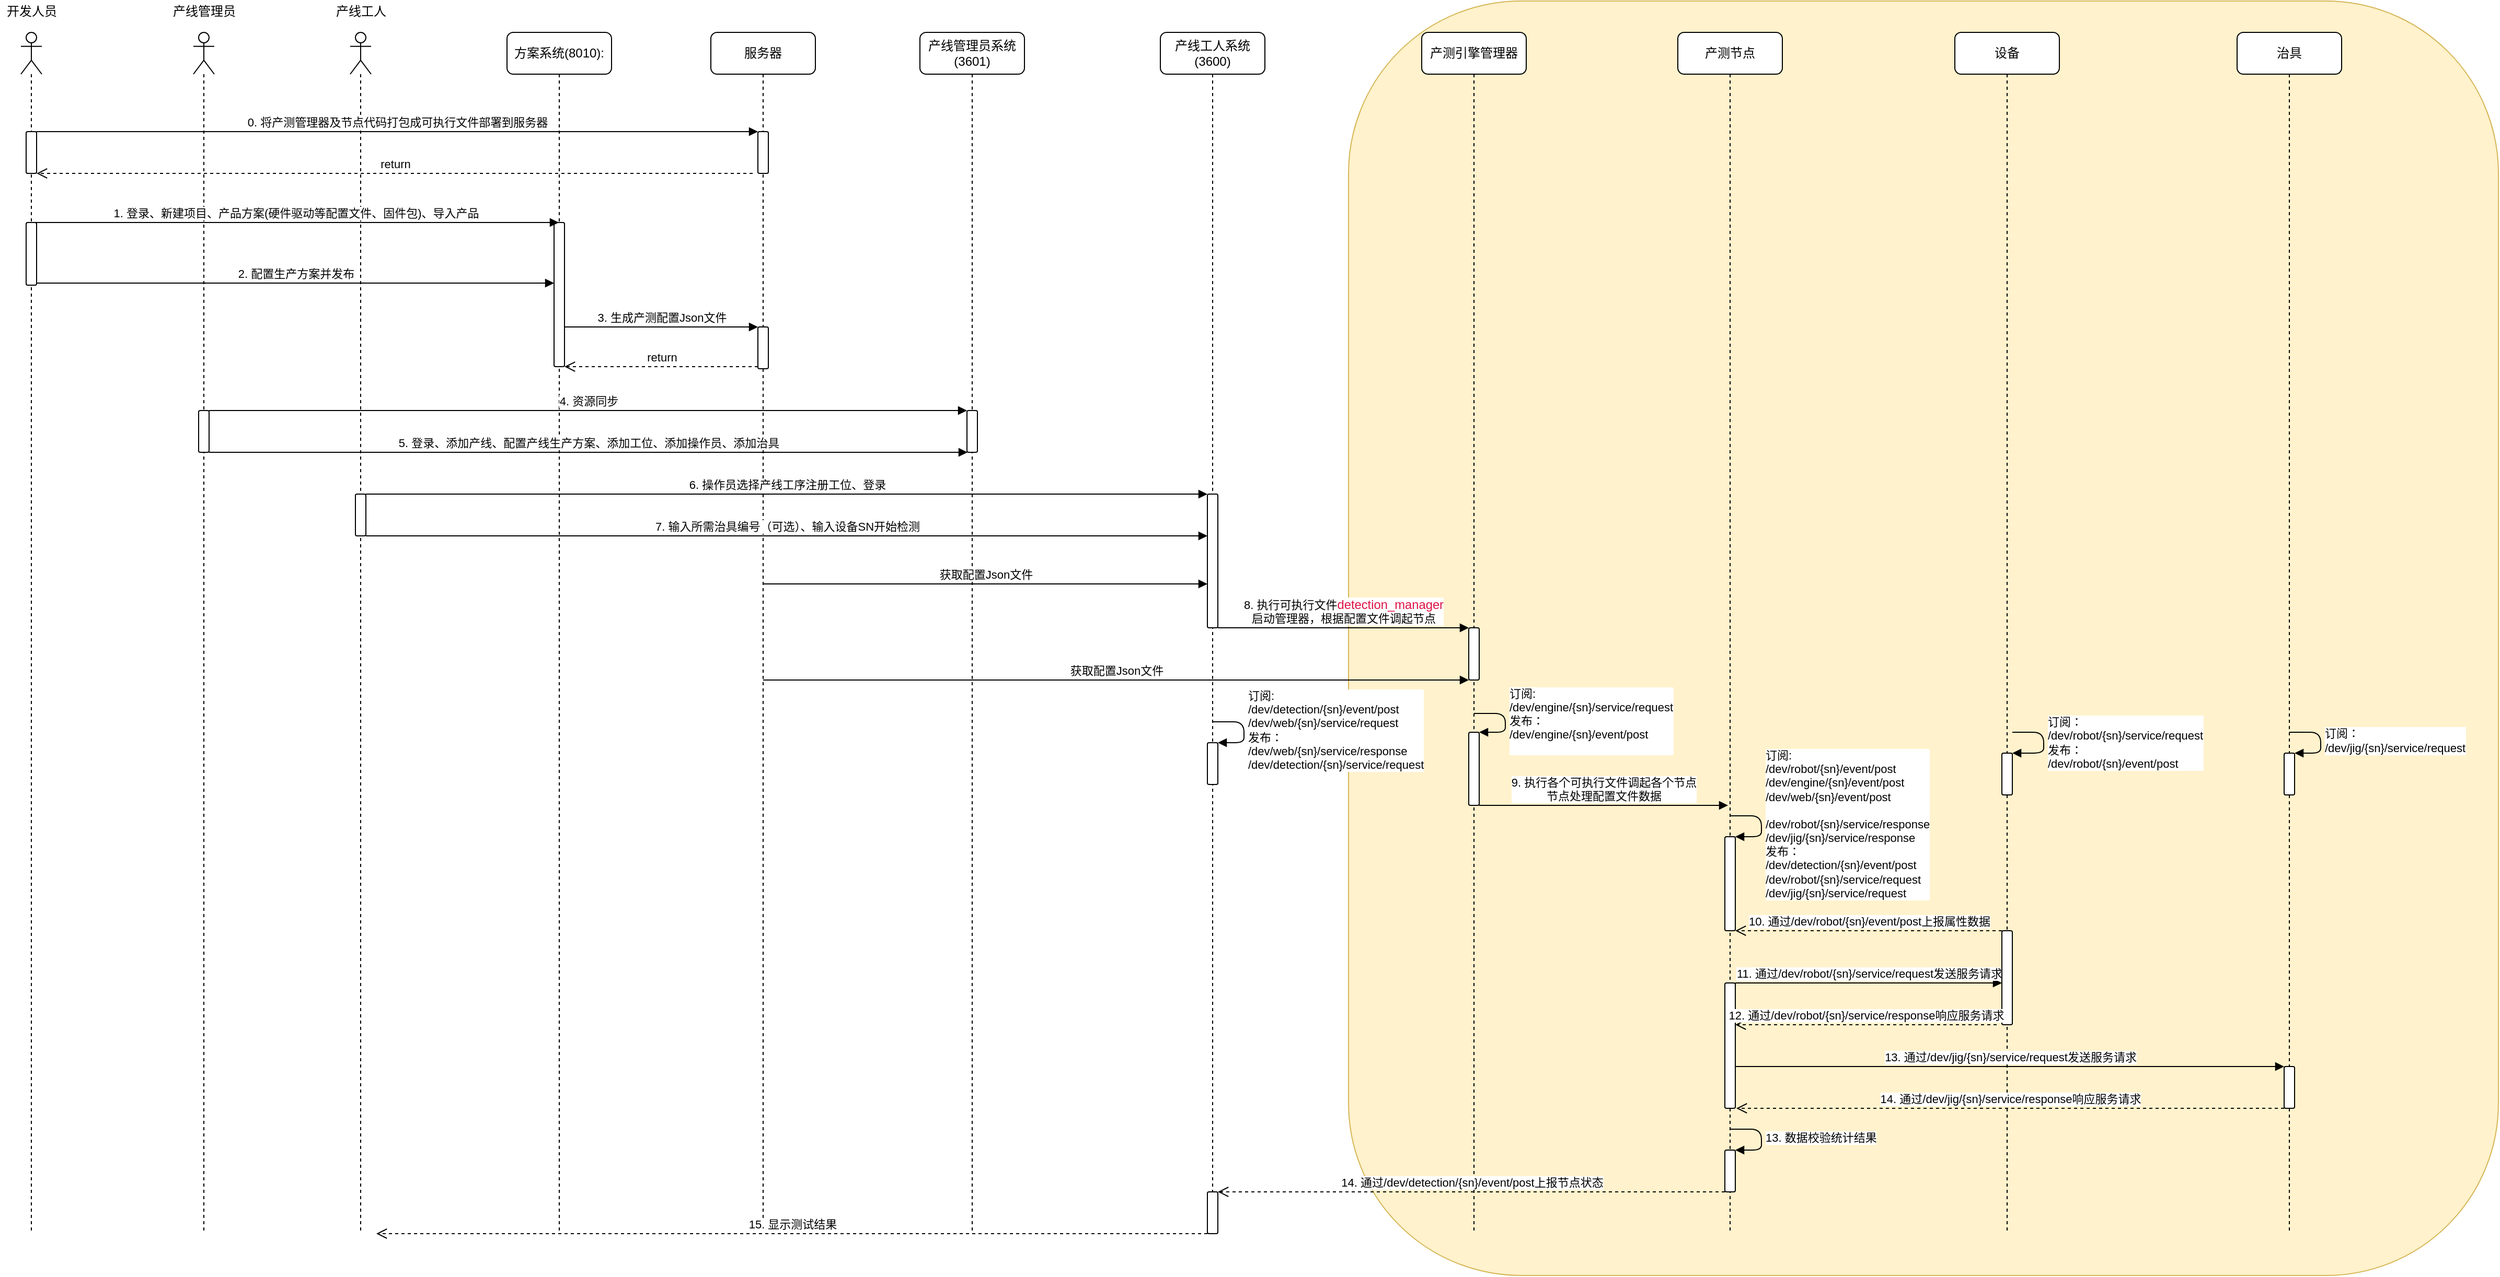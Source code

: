 <mxfile>
    <diagram id="YkLL2XfdqUy7iR5e5vpu" name="第 1 页">
        <mxGraphModel dx="2252" dy="1600" grid="1" gridSize="10" guides="1" tooltips="1" connect="1" arrows="1" fold="1" page="1" pageScale="1" pageWidth="3300" pageHeight="4681" math="0" shadow="0">
            <root>
                <mxCell id="0"/>
                <mxCell id="1" parent="0"/>
                <mxCell id="79" value="" style="whiteSpace=wrap;html=1;fillColor=#fff2cc;strokeColor=#d6b656;rounded=1;" vertex="1" parent="1">
                    <mxGeometry x="1320" y="20" width="1100" height="1220" as="geometry"/>
                </mxCell>
                <mxCell id="7" value="方案系统(8010):" style="shape=umlLifeline;perimeter=lifelinePerimeter;whiteSpace=wrap;html=1;container=1;collapsible=0;recursiveResize=0;outlineConnect=0;rounded=1;" vertex="1" parent="1">
                    <mxGeometry x="515" y="50" width="100" height="1150" as="geometry"/>
                </mxCell>
                <mxCell id="26" value="" style="html=1;points=[];perimeter=orthogonalPerimeter;rounded=1;" vertex="1" parent="7">
                    <mxGeometry x="45" y="182" width="10" height="138" as="geometry"/>
                </mxCell>
                <mxCell id="8" value="" style="shape=umlLifeline;participant=umlActor;perimeter=lifelinePerimeter;whiteSpace=wrap;html=1;container=1;collapsible=0;recursiveResize=0;verticalAlign=top;spacingTop=36;outlineConnect=0;rounded=1;" vertex="1" parent="1">
                    <mxGeometry x="215" y="50" width="20" height="1150" as="geometry"/>
                </mxCell>
                <mxCell id="32" value="" style="html=1;points=[];perimeter=orthogonalPerimeter;rounded=1;" vertex="1" parent="8">
                    <mxGeometry x="5" y="362" width="10" height="40" as="geometry"/>
                </mxCell>
                <mxCell id="9" value="产线管理员" style="text;html=1;align=center;verticalAlign=middle;resizable=0;points=[];autosize=1;strokeColor=none;rounded=1;" vertex="1" parent="1">
                    <mxGeometry x="185" y="20" width="80" height="20" as="geometry"/>
                </mxCell>
                <mxCell id="10" value="" style="shape=umlLifeline;participant=umlActor;perimeter=lifelinePerimeter;whiteSpace=wrap;html=1;container=1;collapsible=0;recursiveResize=0;verticalAlign=top;spacingTop=36;outlineConnect=0;rounded=1;" vertex="1" parent="1">
                    <mxGeometry x="365" y="50" width="20" height="1150" as="geometry"/>
                </mxCell>
                <mxCell id="36" value="" style="html=1;points=[];perimeter=orthogonalPerimeter;rounded=1;" vertex="1" parent="10">
                    <mxGeometry x="5" y="442" width="10" height="40" as="geometry"/>
                </mxCell>
                <mxCell id="11" value="产线工人" style="text;html=1;align=center;verticalAlign=middle;resizable=0;points=[];autosize=1;strokeColor=none;rounded=1;" vertex="1" parent="1">
                    <mxGeometry x="345" y="20" width="60" height="20" as="geometry"/>
                </mxCell>
                <mxCell id="12" value="产线管理员系统(3601)" style="shape=umlLifeline;perimeter=lifelinePerimeter;whiteSpace=wrap;html=1;container=1;collapsible=0;recursiveResize=0;outlineConnect=0;rounded=1;" vertex="1" parent="1">
                    <mxGeometry x="910" y="50" width="100" height="1150" as="geometry"/>
                </mxCell>
                <mxCell id="34" value="" style="html=1;points=[];perimeter=orthogonalPerimeter;rounded=1;" vertex="1" parent="12">
                    <mxGeometry x="45" y="362" width="10" height="40" as="geometry"/>
                </mxCell>
                <mxCell id="13" value="产线工人系统(3600)" style="shape=umlLifeline;perimeter=lifelinePerimeter;whiteSpace=wrap;html=1;container=1;collapsible=0;recursiveResize=0;outlineConnect=0;rounded=1;" vertex="1" parent="1">
                    <mxGeometry x="1140" y="50" width="100" height="1110" as="geometry"/>
                </mxCell>
                <mxCell id="38" value="" style="html=1;points=[];perimeter=orthogonalPerimeter;rounded=1;" vertex="1" parent="13">
                    <mxGeometry x="45" y="442" width="10" height="128" as="geometry"/>
                </mxCell>
                <mxCell id="42" value="" style="html=1;points=[];perimeter=orthogonalPerimeter;rounded=1;" vertex="1" parent="13">
                    <mxGeometry x="45" y="680" width="10" height="40" as="geometry"/>
                </mxCell>
                <mxCell id="43" value="&lt;div&gt;订阅:&lt;/div&gt;&lt;div&gt;/dev/detection/{sn}/event/post&lt;/div&gt;&lt;div&gt;/dev/web/{sn}/service/request&lt;/div&gt;&lt;div&gt;发布：&lt;/div&gt;&lt;div&gt;/dev/web/{sn}/service/response&lt;/div&gt;&lt;div&gt;/dev/detection/{sn}/service/request&lt;br&gt;&lt;/div&gt;" style="edgeStyle=orthogonalEdgeStyle;html=1;align=left;spacingLeft=2;endArrow=block;entryX=1;entryY=0;" edge="1" target="42" parent="13">
                    <mxGeometry relative="1" as="geometry">
                        <mxPoint x="50" y="660" as="sourcePoint"/>
                        <Array as="points">
                            <mxPoint x="80" y="660"/>
                        </Array>
                    </mxGeometry>
                </mxCell>
                <mxCell id="14" value="产测引擎管理器" style="shape=umlLifeline;perimeter=lifelinePerimeter;whiteSpace=wrap;html=1;container=1;collapsible=0;recursiveResize=0;outlineConnect=0;rounded=1;" vertex="1" parent="1">
                    <mxGeometry x="1390" y="50" width="100" height="1150" as="geometry"/>
                </mxCell>
                <mxCell id="41" value="" style="html=1;points=[];perimeter=orthogonalPerimeter;rounded=1;" vertex="1" parent="14">
                    <mxGeometry x="45" y="570" width="10" height="50" as="geometry"/>
                </mxCell>
                <mxCell id="54" value="" style="html=1;points=[];perimeter=orthogonalPerimeter;rounded=1;" vertex="1" parent="14">
                    <mxGeometry x="45" y="670" width="10" height="70" as="geometry"/>
                </mxCell>
                <mxCell id="55" value="&lt;div&gt;订阅:&lt;/div&gt;&lt;div&gt;/dev/engine/{sn}/service/request&lt;br&gt;&lt;/div&gt;&lt;div&gt;发布：&lt;/div&gt;&lt;div&gt;/dev/engine/{sn}/event/post&lt;/div&gt;&lt;div&gt;&lt;br&gt;&lt;/div&gt;" style="edgeStyle=orthogonalEdgeStyle;html=1;align=left;spacingLeft=2;endArrow=block;entryX=1;entryY=0;" edge="1" target="54" parent="14">
                    <mxGeometry relative="1" as="geometry">
                        <mxPoint x="50" y="652" as="sourcePoint"/>
                        <Array as="points">
                            <mxPoint x="80" y="652"/>
                        </Array>
                    </mxGeometry>
                </mxCell>
                <mxCell id="15" value="产测节点" style="shape=umlLifeline;perimeter=lifelinePerimeter;whiteSpace=wrap;html=1;container=1;collapsible=0;recursiveResize=0;outlineConnect=0;rounded=1;" vertex="1" parent="1">
                    <mxGeometry x="1635" y="50" width="100" height="1150" as="geometry"/>
                </mxCell>
                <mxCell id="63" value="11. 通过&lt;span style=&quot;text-align: left&quot;&gt;/dev/robot/{sn}/service/request发送服务请求&lt;/span&gt;" style="html=1;verticalAlign=bottom;endArrow=block;" edge="1" parent="15" source="64">
                    <mxGeometry width="80" relative="1" as="geometry">
                        <mxPoint x="60" y="910" as="sourcePoint"/>
                        <mxPoint x="310" y="910" as="targetPoint"/>
                    </mxGeometry>
                </mxCell>
                <mxCell id="64" value="" style="html=1;points=[];perimeter=orthogonalPerimeter;rounded=1;" vertex="1" parent="15">
                    <mxGeometry x="45" y="910" width="10" height="120" as="geometry"/>
                </mxCell>
                <mxCell id="66" value="" style="html=1;points=[];perimeter=orthogonalPerimeter;rounded=1;" vertex="1" parent="15">
                    <mxGeometry x="45" y="1070" width="10" height="40" as="geometry"/>
                </mxCell>
                <mxCell id="67" value="13. 数据校验统计结果" style="edgeStyle=orthogonalEdgeStyle;html=1;align=left;spacingLeft=2;endArrow=block;entryX=1;entryY=0;" edge="1" target="66" parent="15">
                    <mxGeometry relative="1" as="geometry">
                        <mxPoint x="50" y="1050" as="sourcePoint"/>
                        <Array as="points">
                            <mxPoint x="80" y="1050"/>
                        </Array>
                    </mxGeometry>
                </mxCell>
                <mxCell id="16" value="设备" style="shape=umlLifeline;perimeter=lifelinePerimeter;whiteSpace=wrap;html=1;container=1;collapsible=0;recursiveResize=0;outlineConnect=0;rounded=1;" vertex="1" parent="1">
                    <mxGeometry x="1900" y="50" width="100" height="1150" as="geometry"/>
                </mxCell>
                <mxCell id="74" value="" style="html=1;points=[];perimeter=orthogonalPerimeter;rounded=1;" vertex="1" parent="16">
                    <mxGeometry x="45" y="690" width="10" height="40" as="geometry"/>
                </mxCell>
                <mxCell id="75" value="订阅：&lt;br&gt;/dev/robot/{sn}/service/request&lt;br&gt;发布：&lt;br&gt;/dev/robot/{sn}/event/post" style="edgeStyle=orthogonalEdgeStyle;html=1;align=left;spacingLeft=2;endArrow=block;entryX=1;entryY=0;" edge="1" target="74" parent="16">
                    <mxGeometry relative="1" as="geometry">
                        <mxPoint x="55" y="670" as="sourcePoint"/>
                        <Array as="points">
                            <mxPoint x="85" y="670"/>
                        </Array>
                    </mxGeometry>
                </mxCell>
                <mxCell id="18" value="" style="shape=umlLifeline;participant=umlActor;perimeter=lifelinePerimeter;whiteSpace=wrap;html=1;container=1;collapsible=0;recursiveResize=0;verticalAlign=top;spacingTop=36;outlineConnect=0;rounded=1;" vertex="1" parent="1">
                    <mxGeometry x="50" y="50" width="20" height="1150" as="geometry"/>
                </mxCell>
                <mxCell id="24" value="1. 登录、新建项目、产品方案(硬件驱动等配置文件、固件包)、导入产品" style="html=1;verticalAlign=bottom;endArrow=block;" edge="1" parent="18">
                    <mxGeometry width="80" relative="1" as="geometry">
                        <mxPoint x="10" y="182" as="sourcePoint"/>
                        <mxPoint x="514.5" y="182" as="targetPoint"/>
                    </mxGeometry>
                </mxCell>
                <mxCell id="19" value="开发人员" style="text;html=1;align=center;verticalAlign=middle;resizable=0;points=[];autosize=1;strokeColor=none;rounded=1;" vertex="1" parent="1">
                    <mxGeometry x="30" y="20" width="60" height="20" as="geometry"/>
                </mxCell>
                <mxCell id="25" value="2. 配置生产方案并发布" style="html=1;verticalAlign=bottom;endArrow=block;" edge="1" parent="1" target="26">
                    <mxGeometry width="80" relative="1" as="geometry">
                        <mxPoint x="65" y="290" as="sourcePoint"/>
                        <mxPoint x="545" y="290" as="targetPoint"/>
                    </mxGeometry>
                </mxCell>
                <mxCell id="27" value="服务器" style="shape=umlLifeline;perimeter=lifelinePerimeter;whiteSpace=wrap;html=1;container=1;collapsible=0;recursiveResize=0;outlineConnect=0;rounded=1;" vertex="1" parent="1">
                    <mxGeometry x="710" y="50" width="100" height="1150" as="geometry"/>
                </mxCell>
                <mxCell id="29" value="" style="html=1;points=[];perimeter=orthogonalPerimeter;rounded=1;" vertex="1" parent="27">
                    <mxGeometry x="45" y="282" width="10" height="40" as="geometry"/>
                </mxCell>
                <mxCell id="48" value="" style="html=1;points=[];perimeter=orthogonalPerimeter;rounded=1;" vertex="1" parent="27">
                    <mxGeometry x="45" y="95" width="10" height="40" as="geometry"/>
                </mxCell>
                <mxCell id="59" value="获取配置Json文件" style="html=1;verticalAlign=bottom;endArrow=block;" edge="1" parent="27" source="27">
                    <mxGeometry width="80" relative="1" as="geometry">
                        <mxPoint x="105" y="528" as="sourcePoint"/>
                        <mxPoint x="475" y="528" as="targetPoint"/>
                    </mxGeometry>
                </mxCell>
                <mxCell id="28" value="3. 生成产测配置Json文件" style="html=1;verticalAlign=bottom;endArrow=block;" edge="1" parent="1" target="29">
                    <mxGeometry width="80" relative="1" as="geometry">
                        <mxPoint x="570" y="332" as="sourcePoint"/>
                        <mxPoint x="750" y="332" as="targetPoint"/>
                        <Array as="points">
                            <mxPoint x="670" y="332"/>
                        </Array>
                    </mxGeometry>
                </mxCell>
                <mxCell id="30" value="return" style="html=1;verticalAlign=bottom;endArrow=open;dashed=1;endSize=8;entryX=1;entryY=1;entryDx=0;entryDy=0;entryPerimeter=0;" edge="1" parent="1" source="29" target="26">
                    <mxGeometry relative="1" as="geometry">
                        <mxPoint x="730" y="412" as="sourcePoint"/>
                        <mxPoint x="600" y="412" as="targetPoint"/>
                    </mxGeometry>
                </mxCell>
                <mxCell id="31" value="" style="html=1;points=[];perimeter=orthogonalPerimeter;rounded=1;" vertex="1" parent="1">
                    <mxGeometry x="55" y="232" width="10" height="60" as="geometry"/>
                </mxCell>
                <mxCell id="33" value="4. 资源同步" style="html=1;verticalAlign=bottom;endArrow=block;" edge="1" parent="1" target="34">
                    <mxGeometry width="80" relative="1" as="geometry">
                        <mxPoint x="230" y="412" as="sourcePoint"/>
                        <mxPoint x="950" y="412" as="targetPoint"/>
                    </mxGeometry>
                </mxCell>
                <mxCell id="35" value="5. 登录、添加产线、配置产线生产方案、添加工位、添加操作员、添加治具" style="html=1;verticalAlign=bottom;endArrow=block;" edge="1" parent="1">
                    <mxGeometry width="80" relative="1" as="geometry">
                        <mxPoint x="230" y="452" as="sourcePoint"/>
                        <mxPoint x="955.517" y="452" as="targetPoint"/>
                    </mxGeometry>
                </mxCell>
                <mxCell id="37" value="6. 操作员选择产线工序注册工位、登录" style="html=1;verticalAlign=bottom;endArrow=block;" edge="1" parent="1" target="38">
                    <mxGeometry width="80" relative="1" as="geometry">
                        <mxPoint x="380" y="492" as="sourcePoint"/>
                        <mxPoint x="1170" y="492" as="targetPoint"/>
                    </mxGeometry>
                </mxCell>
                <mxCell id="39" value="7. 输入所需治具编号（可选）、输入设备SN开始检测" style="html=1;verticalAlign=bottom;endArrow=block;" edge="1" parent="1" target="38">
                    <mxGeometry width="80" relative="1" as="geometry">
                        <mxPoint x="380" y="532" as="sourcePoint"/>
                        <mxPoint x="1160" y="532" as="targetPoint"/>
                    </mxGeometry>
                </mxCell>
                <mxCell id="40" value="8. 执行可执行文件&lt;span style=&quot;color: rgb(221 , 17 , 68) ; background-color: transparent ; font-family: , &amp;#34;consolas&amp;#34; , &amp;#34;liberation mono&amp;#34; , &amp;#34;menlo&amp;#34; , &amp;#34;courier&amp;#34; , monospace , sans-serif ; font-size: 11.9px&quot;&gt;detection_manager&lt;br&gt;&lt;/span&gt;启动管理器，根据配置文件调起节点" style="html=1;verticalAlign=bottom;endArrow=block;" edge="1" parent="1" source="38" target="41">
                    <mxGeometry width="80" relative="1" as="geometry">
                        <mxPoint x="1250" y="692" as="sourcePoint"/>
                        <mxPoint x="1275" y="572" as="targetPoint"/>
                    </mxGeometry>
                </mxCell>
                <mxCell id="45" value="" style="html=1;points=[];perimeter=orthogonalPerimeter;rounded=1;" vertex="1" parent="1">
                    <mxGeometry x="55" y="145" width="10" height="40" as="geometry"/>
                </mxCell>
                <mxCell id="46" value="0. 将产测管理器及节点代码打包成可执行文件部署到服务器" style="html=1;verticalAlign=bottom;endArrow=block;" edge="1" parent="1" source="45">
                    <mxGeometry width="80" relative="1" as="geometry">
                        <mxPoint x="120" y="145" as="sourcePoint"/>
                        <mxPoint x="755" y="145" as="targetPoint"/>
                        <Array as="points">
                            <mxPoint x="270" y="145"/>
                            <mxPoint x="600" y="145"/>
                        </Array>
                    </mxGeometry>
                </mxCell>
                <mxCell id="49" value="return" style="html=1;verticalAlign=bottom;endArrow=open;dashed=1;endSize=8;" edge="1" parent="1" target="45">
                    <mxGeometry relative="1" as="geometry">
                        <mxPoint x="750" y="185" as="sourcePoint"/>
                        <mxPoint x="70" y="185" as="targetPoint"/>
                        <Array as="points">
                            <mxPoint x="270" y="185"/>
                        </Array>
                    </mxGeometry>
                </mxCell>
                <mxCell id="52" value="" style="html=1;points=[];perimeter=orthogonalPerimeter;rounded=1;" vertex="1" parent="1">
                    <mxGeometry x="1680" y="820" width="10" height="90" as="geometry"/>
                </mxCell>
                <mxCell id="53" value="&lt;div&gt;订阅:&lt;/div&gt;&lt;div&gt;/dev/robot/{sn}/event/post&lt;/div&gt;&lt;div&gt;/dev/engine/{sn}/event/post&lt;/div&gt;&lt;div&gt;/dev/web/{sn}/event/post&lt;br&gt;&lt;/div&gt;&lt;div&gt;&lt;br&gt;&lt;/div&gt;&lt;div&gt;&lt;div&gt;/dev/robot/{sn}/service/response&lt;/div&gt;&lt;div&gt;/dev/jig/{sn}/service/response&lt;/div&gt;&lt;/div&gt;&lt;div&gt;发布：&lt;/div&gt;&lt;div&gt;/dev/detection/{sn}/event/post&lt;br&gt;&lt;/div&gt;&lt;div&gt;/dev/robot/{sn}/service/request&lt;/div&gt;&lt;div&gt;/dev/jig/{sn}/service/request&lt;/div&gt;" style="edgeStyle=orthogonalEdgeStyle;html=1;align=left;spacingLeft=2;endArrow=block;entryX=1;entryY=0;" edge="1" target="52" parent="1">
                    <mxGeometry relative="1" as="geometry">
                        <mxPoint x="1685" y="800" as="sourcePoint"/>
                        <Array as="points">
                            <mxPoint x="1715" y="800"/>
                        </Array>
                    </mxGeometry>
                </mxCell>
                <mxCell id="56" value="9. 执行各个可执行文件调起各个节点&lt;br&gt;节点处理配置文件数据" style="html=1;verticalAlign=bottom;endArrow=block;" edge="1" parent="1" source="54">
                    <mxGeometry width="80" relative="1" as="geometry">
                        <mxPoint x="1478" y="790" as="sourcePoint"/>
                        <mxPoint x="1683" y="790" as="targetPoint"/>
                    </mxGeometry>
                </mxCell>
                <mxCell id="58" value="获取配置Json文件" style="html=1;verticalAlign=bottom;endArrow=block;" edge="1" parent="1" source="27">
                    <mxGeometry width="80" relative="1" as="geometry">
                        <mxPoint x="815" y="670" as="sourcePoint"/>
                        <mxPoint x="1435" y="670" as="targetPoint"/>
                        <Array as="points">
                            <mxPoint x="915" y="670"/>
                        </Array>
                    </mxGeometry>
                </mxCell>
                <mxCell id="60" value="" style="html=1;points=[];perimeter=orthogonalPerimeter;rounded=1;" vertex="1" parent="1">
                    <mxGeometry x="1185" y="1160" width="10" height="40" as="geometry"/>
                </mxCell>
                <mxCell id="61" value="" style="html=1;points=[];perimeter=orthogonalPerimeter;rounded=1;" vertex="1" parent="1">
                    <mxGeometry x="1945" y="910" width="10" height="90" as="geometry"/>
                </mxCell>
                <mxCell id="62" value="&lt;span style=&quot;text-align: left&quot;&gt;10. 通过/dev/robot/{sn}/event/post&lt;/span&gt;上报属性数据" style="html=1;verticalAlign=bottom;endArrow=open;dashed=1;endSize=8;" edge="1" parent="1" source="61" target="52">
                    <mxGeometry relative="1" as="geometry">
                        <mxPoint x="1930" y="920" as="sourcePoint"/>
                        <mxPoint x="1850" y="920" as="targetPoint"/>
                    </mxGeometry>
                </mxCell>
                <mxCell id="65" value="12. 通过&lt;span style=&quot;text-align: left&quot;&gt;/dev/robot/{sn}/service/response响应服务请求&lt;/span&gt;" style="html=1;verticalAlign=bottom;endArrow=open;dashed=1;endSize=8;" edge="1" parent="1" target="64">
                    <mxGeometry relative="1" as="geometry">
                        <mxPoint x="1940" y="1000" as="sourcePoint"/>
                        <mxPoint x="1860" y="1000" as="targetPoint"/>
                    </mxGeometry>
                </mxCell>
                <mxCell id="68" value="14. 通过&lt;span style=&quot;text-align: left&quot;&gt;/dev/detection/{sn}/event/post上报节点状态&lt;/span&gt;" style="html=1;verticalAlign=bottom;endArrow=open;dashed=1;endSize=8;" edge="1" parent="1" source="66" target="60">
                    <mxGeometry relative="1" as="geometry">
                        <mxPoint x="1680" y="1080" as="sourcePoint"/>
                        <mxPoint x="1600" y="1080" as="targetPoint"/>
                    </mxGeometry>
                </mxCell>
                <mxCell id="69" value="治具" style="shape=umlLifeline;perimeter=lifelinePerimeter;whiteSpace=wrap;html=1;container=1;collapsible=0;recursiveResize=0;outlineConnect=0;rounded=1;" vertex="1" parent="1">
                    <mxGeometry x="2170" y="50" width="100" height="1150" as="geometry"/>
                </mxCell>
                <mxCell id="71" value="" style="html=1;points=[];perimeter=orthogonalPerimeter;rounded=1;" vertex="1" parent="69">
                    <mxGeometry x="45" y="990" width="10" height="40" as="geometry"/>
                </mxCell>
                <mxCell id="76" value="" style="html=1;points=[];perimeter=orthogonalPerimeter;rounded=1;" vertex="1" parent="69">
                    <mxGeometry x="45" y="690" width="10" height="40" as="geometry"/>
                </mxCell>
                <mxCell id="77" value="订阅：&lt;br&gt;/dev/jig/{sn}/service/request" style="edgeStyle=orthogonalEdgeStyle;html=1;align=left;spacingLeft=2;endArrow=block;entryX=1;entryY=0;" edge="1" target="76" parent="69">
                    <mxGeometry relative="1" as="geometry">
                        <mxPoint x="50" y="670" as="sourcePoint"/>
                        <Array as="points">
                            <mxPoint x="80" y="670"/>
                        </Array>
                    </mxGeometry>
                </mxCell>
                <mxCell id="70" value="13. 通过&lt;span style=&quot;text-align: left&quot;&gt;/dev/jig/{sn}/service/request发送服务请求&lt;/span&gt;" style="html=1;verticalAlign=bottom;endArrow=block;" edge="1" parent="1" source="64" target="71">
                    <mxGeometry width="80" relative="1" as="geometry">
                        <mxPoint x="1710" y="1040" as="sourcePoint"/>
                        <mxPoint x="1790" y="1040" as="targetPoint"/>
                    </mxGeometry>
                </mxCell>
                <mxCell id="72" value="14. 通过&lt;span style=&quot;text-align: left&quot;&gt;/dev/jig/{sn}/service/response响应服务请求&lt;/span&gt;" style="html=1;verticalAlign=bottom;endArrow=open;dashed=1;endSize=8;" edge="1" parent="1" source="71">
                    <mxGeometry relative="1" as="geometry">
                        <mxPoint x="2166.0" y="1080" as="sourcePoint"/>
                        <mxPoint x="1691" y="1080" as="targetPoint"/>
                    </mxGeometry>
                </mxCell>
                <mxCell id="78" value="15. 显示测试结果" style="html=1;verticalAlign=bottom;endArrow=open;dashed=1;endSize=8;" edge="1" parent="1" source="60">
                    <mxGeometry relative="1" as="geometry">
                        <mxPoint x="1100" y="1200" as="sourcePoint"/>
                        <mxPoint x="390" y="1200" as="targetPoint"/>
                    </mxGeometry>
                </mxCell>
            </root>
        </mxGraphModel>
    </diagram>
</mxfile>